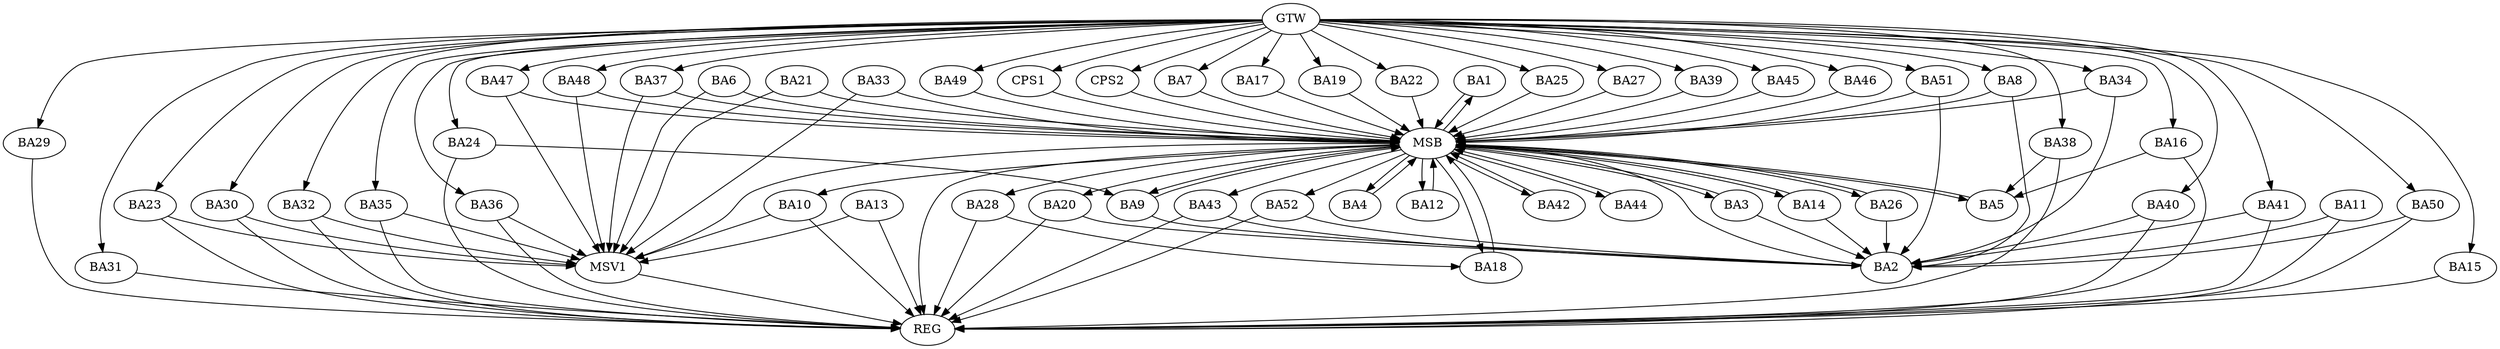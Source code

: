 strict digraph G {
  BA1 [ label="BA1" ];
  BA2 [ label="BA2" ];
  BA3 [ label="BA3" ];
  BA4 [ label="BA4" ];
  BA5 [ label="BA5" ];
  BA6 [ label="BA6" ];
  BA7 [ label="BA7" ];
  BA8 [ label="BA8" ];
  BA9 [ label="BA9" ];
  BA10 [ label="BA10" ];
  BA11 [ label="BA11" ];
  BA12 [ label="BA12" ];
  BA13 [ label="BA13" ];
  BA14 [ label="BA14" ];
  BA15 [ label="BA15" ];
  BA16 [ label="BA16" ];
  BA17 [ label="BA17" ];
  BA18 [ label="BA18" ];
  BA19 [ label="BA19" ];
  BA20 [ label="BA20" ];
  BA21 [ label="BA21" ];
  BA22 [ label="BA22" ];
  BA23 [ label="BA23" ];
  BA24 [ label="BA24" ];
  BA25 [ label="BA25" ];
  BA26 [ label="BA26" ];
  BA27 [ label="BA27" ];
  BA28 [ label="BA28" ];
  BA29 [ label="BA29" ];
  BA30 [ label="BA30" ];
  BA31 [ label="BA31" ];
  BA32 [ label="BA32" ];
  BA33 [ label="BA33" ];
  BA34 [ label="BA34" ];
  BA35 [ label="BA35" ];
  BA36 [ label="BA36" ];
  BA37 [ label="BA37" ];
  BA38 [ label="BA38" ];
  BA39 [ label="BA39" ];
  BA40 [ label="BA40" ];
  BA41 [ label="BA41" ];
  BA42 [ label="BA42" ];
  BA43 [ label="BA43" ];
  BA44 [ label="BA44" ];
  BA45 [ label="BA45" ];
  BA46 [ label="BA46" ];
  BA47 [ label="BA47" ];
  BA48 [ label="BA48" ];
  BA49 [ label="BA49" ];
  BA50 [ label="BA50" ];
  BA51 [ label="BA51" ];
  BA52 [ label="BA52" ];
  CPS1 [ label="CPS1" ];
  CPS2 [ label="CPS2" ];
  GTW [ label="GTW" ];
  REG [ label="REG" ];
  MSB [ label="MSB" ];
  MSV1 [ label="MSV1" ];
  BA16 -> BA5;
  BA24 -> BA9;
  BA28 -> BA18;
  BA38 -> BA5;
  GTW -> BA7;
  GTW -> BA8;
  GTW -> BA15;
  GTW -> BA16;
  GTW -> BA17;
  GTW -> BA19;
  GTW -> BA22;
  GTW -> BA23;
  GTW -> BA24;
  GTW -> BA25;
  GTW -> BA27;
  GTW -> BA29;
  GTW -> BA30;
  GTW -> BA31;
  GTW -> BA32;
  GTW -> BA34;
  GTW -> BA35;
  GTW -> BA36;
  GTW -> BA37;
  GTW -> BA38;
  GTW -> BA39;
  GTW -> BA40;
  GTW -> BA41;
  GTW -> BA45;
  GTW -> BA46;
  GTW -> BA47;
  GTW -> BA48;
  GTW -> BA49;
  GTW -> BA50;
  GTW -> BA51;
  GTW -> CPS1;
  GTW -> CPS2;
  BA10 -> REG;
  BA11 -> REG;
  BA13 -> REG;
  BA15 -> REG;
  BA16 -> REG;
  BA20 -> REG;
  BA23 -> REG;
  BA24 -> REG;
  BA28 -> REG;
  BA29 -> REG;
  BA30 -> REG;
  BA31 -> REG;
  BA32 -> REG;
  BA35 -> REG;
  BA36 -> REG;
  BA38 -> REG;
  BA40 -> REG;
  BA41 -> REG;
  BA43 -> REG;
  BA50 -> REG;
  BA52 -> REG;
  BA1 -> MSB;
  MSB -> REG;
  BA2 -> MSB;
  MSB -> BA1;
  BA3 -> MSB;
  BA4 -> MSB;
  BA5 -> MSB;
  BA6 -> MSB;
  MSB -> BA3;
  BA7 -> MSB;
  MSB -> BA5;
  BA8 -> MSB;
  BA9 -> MSB;
  BA12 -> MSB;
  BA14 -> MSB;
  MSB -> BA10;
  BA17 -> MSB;
  BA18 -> MSB;
  MSB -> BA4;
  BA19 -> MSB;
  MSB -> BA12;
  BA21 -> MSB;
  MSB -> BA9;
  BA22 -> MSB;
  MSB -> BA14;
  BA25 -> MSB;
  MSB -> BA18;
  BA26 -> MSB;
  BA27 -> MSB;
  BA33 -> MSB;
  BA34 -> MSB;
  BA37 -> MSB;
  BA39 -> MSB;
  BA42 -> MSB;
  BA44 -> MSB;
  BA45 -> MSB;
  BA46 -> MSB;
  BA47 -> MSB;
  MSB -> BA42;
  BA48 -> MSB;
  BA49 -> MSB;
  BA51 -> MSB;
  CPS1 -> MSB;
  MSB -> BA43;
  MSB -> BA20;
  MSB -> BA26;
  MSB -> BA52;
  CPS2 -> MSB;
  MSB -> BA28;
  MSB -> BA44;
  BA43 -> BA2;
  BA41 -> BA2;
  BA52 -> BA2;
  BA51 -> BA2;
  BA26 -> BA2;
  BA3 -> BA2;
  BA34 -> BA2;
  BA14 -> BA2;
  BA8 -> BA2;
  BA20 -> BA2;
  BA11 -> BA2;
  BA50 -> BA2;
  BA9 -> BA2;
  BA40 -> BA2;
  BA10 -> MSV1;
  BA13 -> MSV1;
  BA30 -> MSV1;
  BA32 -> MSV1;
  BA35 -> MSV1;
  BA36 -> MSV1;
  MSB -> MSV1;
  BA23 -> MSV1;
  BA47 -> MSV1;
  BA33 -> MSV1;
  BA21 -> MSV1;
  BA37 -> MSV1;
  BA6 -> MSV1;
  BA48 -> MSV1;
  MSV1 -> REG;
}
